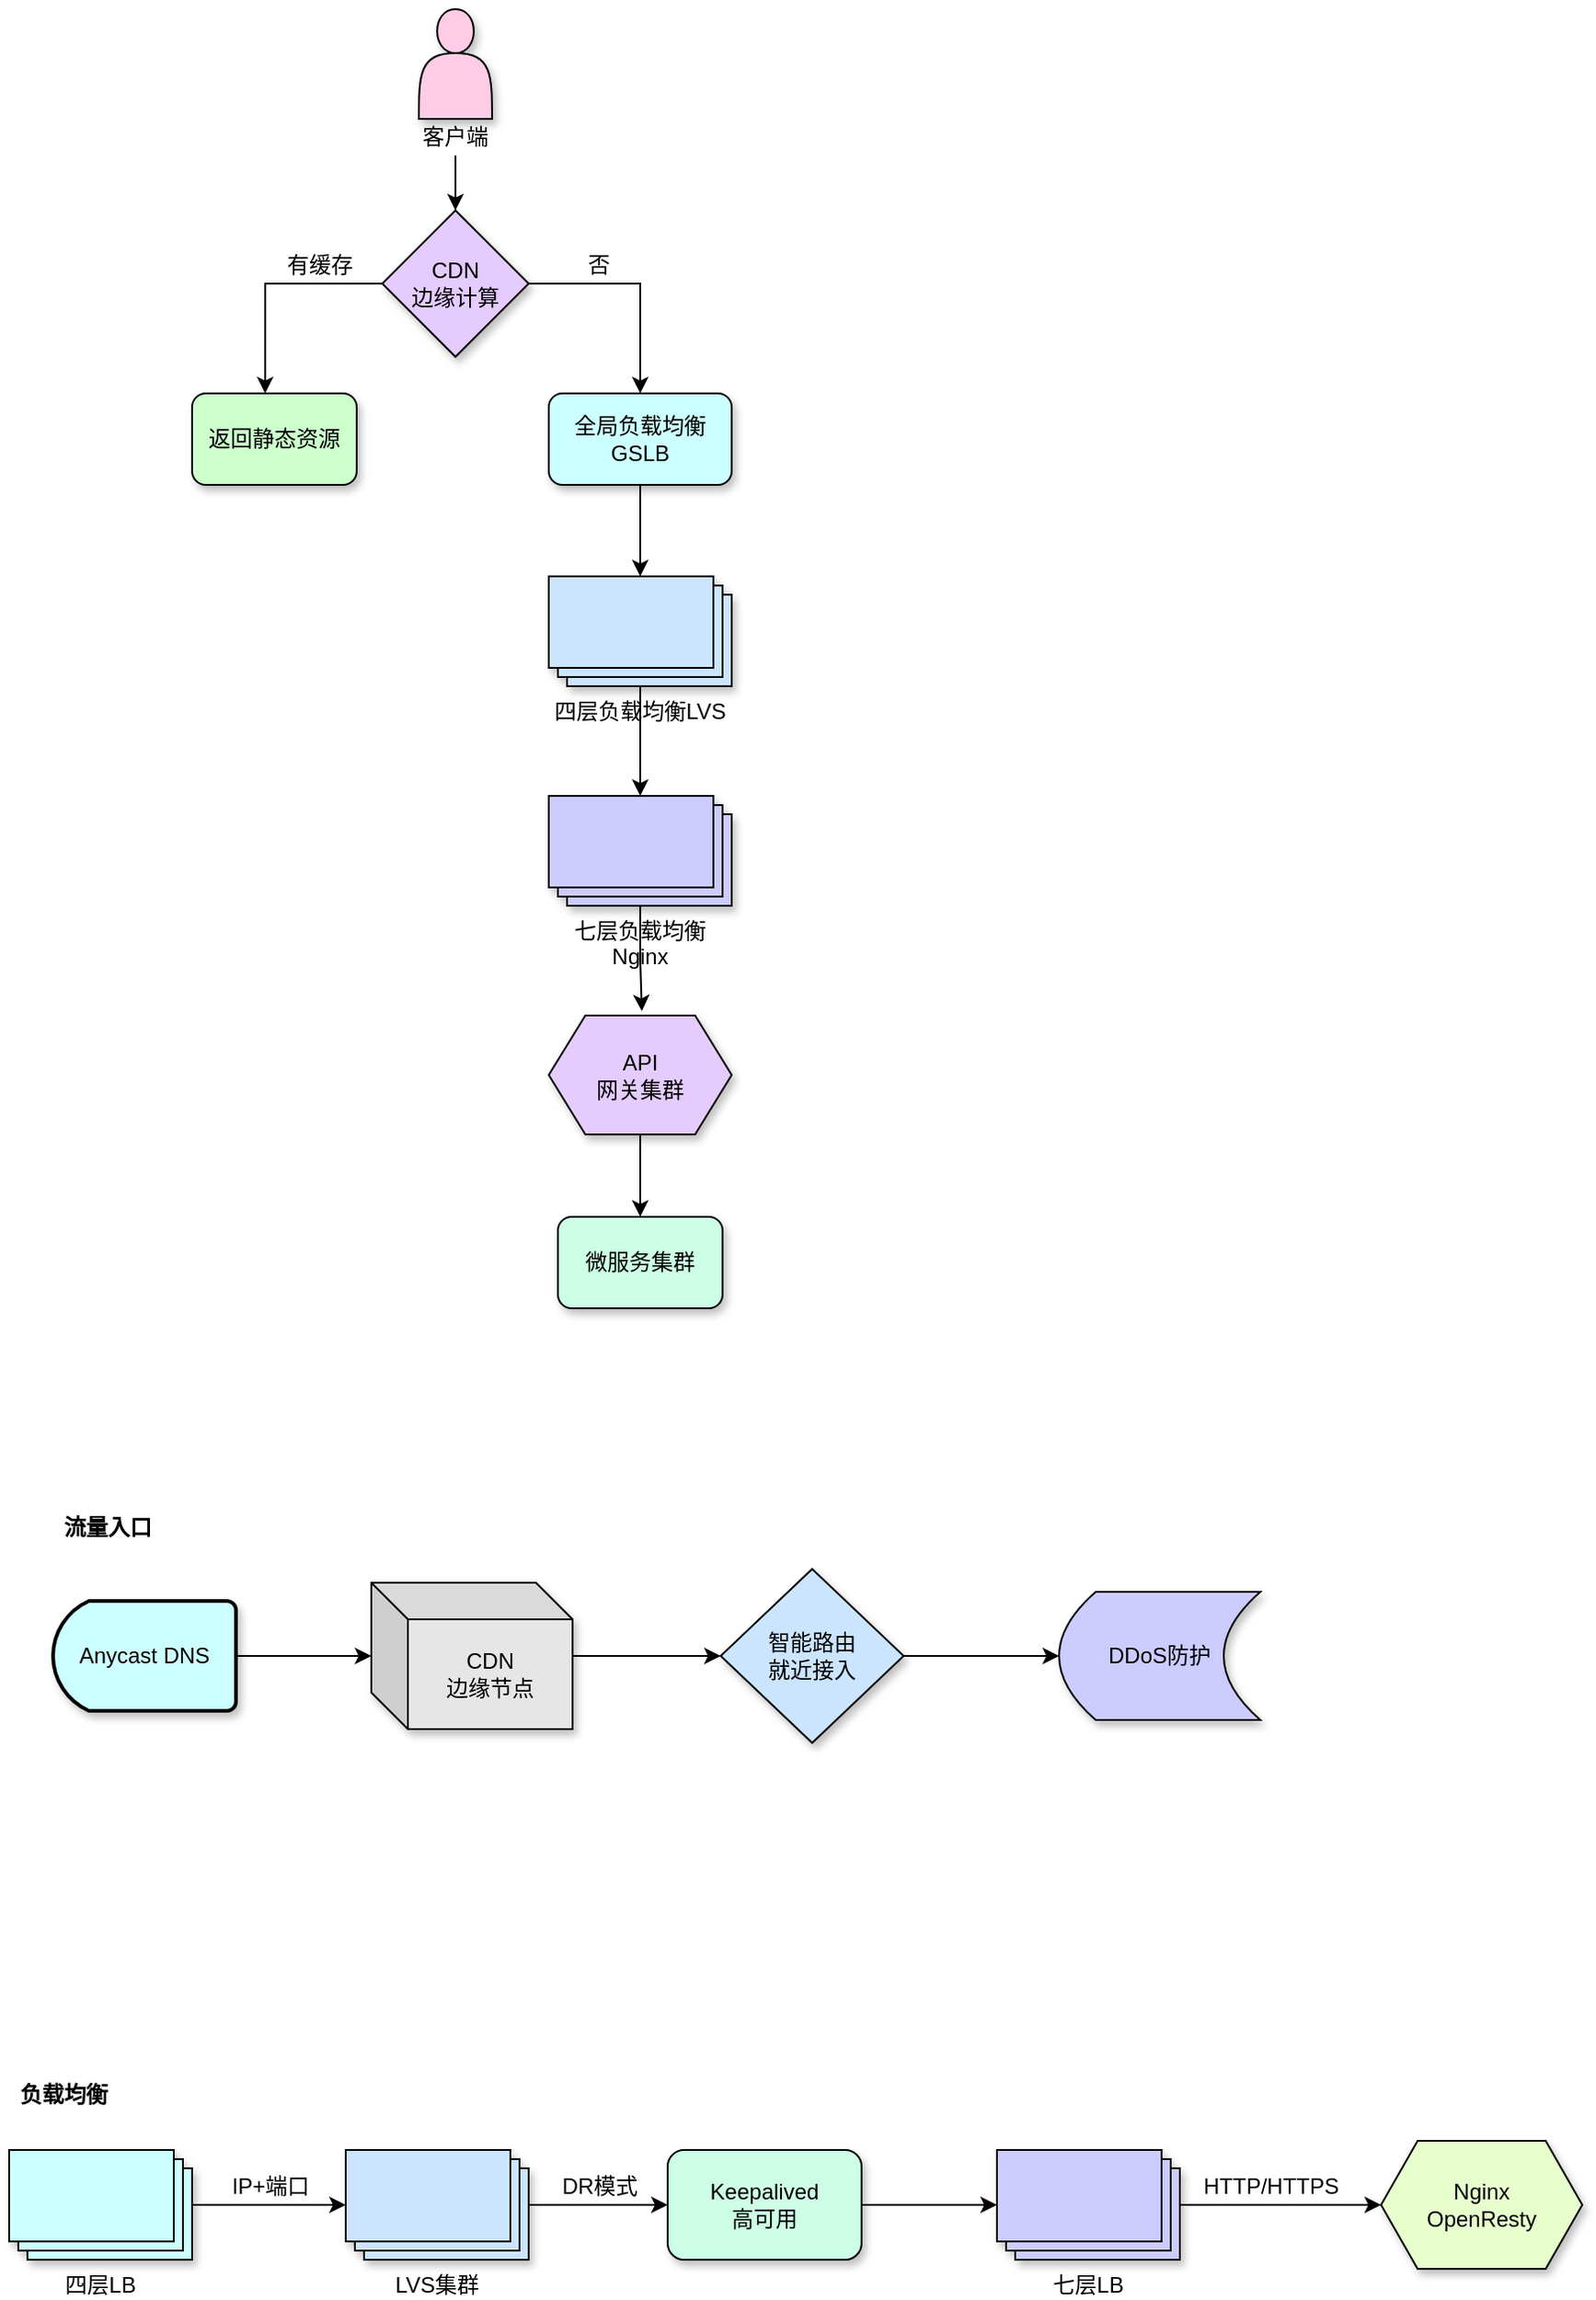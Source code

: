 <mxfile version="28.0.7">
  <diagram name="第 1 页" id="UgM8FfxsNI3zfSPlbwk3">
    <mxGraphModel dx="1295" dy="629" grid="1" gridSize="10" guides="1" tooltips="1" connect="1" arrows="1" fold="1" page="1" pageScale="1" pageWidth="827" pageHeight="1169" math="0" shadow="0">
      <root>
        <mxCell id="0" />
        <mxCell id="1" parent="0" />
        <mxCell id="dd9rRILLbQaEppfjLX-1-6" value="七层负载均衡Nginx" style="verticalLabelPosition=bottom;verticalAlign=top;html=1;shape=mxgraph.basic.layered_rect;dx=10;outlineConnect=0;whiteSpace=wrap;shadow=1;fillColor=#CCCCFF;" parent="1" vertex="1">
          <mxGeometry x="355" y="540" width="100" height="60" as="geometry" />
        </mxCell>
        <mxCell id="G7YPm5RvyC9O0uatV-jY-27" style="edgeStyle=orthogonalEdgeStyle;rounded=0;orthogonalLoop=1;jettySize=auto;html=1;entryX=0.5;entryY=0;entryDx=0;entryDy=0;" edge="1" parent="1" source="dd9rRILLbQaEppfjLX-1-7" target="dd9rRILLbQaEppfjLX-1-27">
          <mxGeometry relative="1" as="geometry" />
        </mxCell>
        <mxCell id="dd9rRILLbQaEppfjLX-1-7" value="API&lt;br&gt;网关集群" style="shape=hexagon;perimeter=hexagonPerimeter2;whiteSpace=wrap;html=1;fixedSize=1;fillColor=#E5CCFF;shadow=1;" parent="1" vertex="1">
          <mxGeometry x="355" y="660" width="100" height="65" as="geometry" />
        </mxCell>
        <mxCell id="dd9rRILLbQaEppfjLX-1-27" value="微服务集群" style="rounded=1;whiteSpace=wrap;html=1;fillColor=#CCFFE6;shadow=1;" parent="1" vertex="1">
          <mxGeometry x="360" y="770" width="90" height="50" as="geometry" />
        </mxCell>
        <mxCell id="dd9rRILLbQaEppfjLX-1-1" value="" style="shape=actor;whiteSpace=wrap;html=1;fillColor=#FFCCE6;shadow=1;" parent="1" vertex="1">
          <mxGeometry x="284" y="110" width="40" height="60" as="geometry" />
        </mxCell>
        <mxCell id="G7YPm5RvyC9O0uatV-jY-23" style="edgeStyle=orthogonalEdgeStyle;rounded=0;orthogonalLoop=1;jettySize=auto;html=1;exitX=1;exitY=0.5;exitDx=0;exitDy=0;entryX=0.5;entryY=0;entryDx=0;entryDy=0;" edge="1" parent="1" source="dd9rRILLbQaEppfjLX-1-2" target="G7YPm5RvyC9O0uatV-jY-19">
          <mxGeometry relative="1" as="geometry" />
        </mxCell>
        <mxCell id="dd9rRILLbQaEppfjLX-1-2" value="CDN&lt;br&gt;边缘计算" style="rhombus;whiteSpace=wrap;html=1;fillColor=#E5CCFF;shadow=1;" parent="1" vertex="1">
          <mxGeometry x="264" y="220" width="80" height="80" as="geometry" />
        </mxCell>
        <mxCell id="dd9rRILLbQaEppfjLX-1-10" style="edgeStyle=orthogonalEdgeStyle;rounded=0;orthogonalLoop=1;jettySize=auto;html=1;entryX=0.5;entryY=0;entryDx=0;entryDy=0;" parent="1" source="dd9rRILLbQaEppfjLX-1-3" target="dd9rRILLbQaEppfjLX-1-2" edge="1">
          <mxGeometry relative="1" as="geometry" />
        </mxCell>
        <mxCell id="dd9rRILLbQaEppfjLX-1-3" value="客户端" style="text;strokeColor=none;align=center;fillColor=none;html=1;verticalAlign=middle;whiteSpace=wrap;rounded=0;" parent="1" vertex="1">
          <mxGeometry x="282" y="170" width="44" height="20" as="geometry" />
        </mxCell>
        <mxCell id="dd9rRILLbQaEppfjLX-1-4" value="返回静态资源" style="rounded=1;whiteSpace=wrap;html=1;fillColor=#CCFFCC;shadow=1;" parent="1" vertex="1">
          <mxGeometry x="160" y="320" width="90" height="50" as="geometry" />
        </mxCell>
        <mxCell id="dd9rRILLbQaEppfjLX-1-11" style="edgeStyle=orthogonalEdgeStyle;rounded=0;orthogonalLoop=1;jettySize=auto;html=1;exitX=0;exitY=0.5;exitDx=0;exitDy=0;entryX=0.444;entryY=0;entryDx=0;entryDy=0;entryPerimeter=0;" parent="1" source="dd9rRILLbQaEppfjLX-1-2" target="dd9rRILLbQaEppfjLX-1-4" edge="1">
          <mxGeometry relative="1" as="geometry" />
        </mxCell>
        <mxCell id="dd9rRILLbQaEppfjLX-1-23" value="有缓存" style="text;strokeColor=none;align=center;fillColor=none;html=1;verticalAlign=middle;whiteSpace=wrap;rounded=0;" parent="1" vertex="1">
          <mxGeometry x="210" y="240" width="40" height="20" as="geometry" />
        </mxCell>
        <mxCell id="dd9rRILLbQaEppfjLX-1-24" value="否" style="text;strokeColor=none;align=center;fillColor=none;html=1;verticalAlign=middle;whiteSpace=wrap;rounded=0;" parent="1" vertex="1">
          <mxGeometry x="370" y="240" width="25" height="20" as="geometry" />
        </mxCell>
        <mxCell id="G7YPm5RvyC9O0uatV-jY-24" style="edgeStyle=orthogonalEdgeStyle;rounded=0;orthogonalLoop=1;jettySize=auto;html=1;" edge="1" parent="1" source="G7YPm5RvyC9O0uatV-jY-19" target="G7YPm5RvyC9O0uatV-jY-21">
          <mxGeometry relative="1" as="geometry" />
        </mxCell>
        <mxCell id="G7YPm5RvyC9O0uatV-jY-19" value="全局负载均衡&lt;div&gt;GSLB&lt;/div&gt;" style="rounded=1;whiteSpace=wrap;html=1;fillColor=#CCFFFF;shadow=1;" vertex="1" parent="1">
          <mxGeometry x="355" y="320" width="100" height="50" as="geometry" />
        </mxCell>
        <mxCell id="G7YPm5RvyC9O0uatV-jY-33" style="edgeStyle=orthogonalEdgeStyle;rounded=0;orthogonalLoop=1;jettySize=auto;html=1;" edge="1" parent="1" source="G7YPm5RvyC9O0uatV-jY-21" target="dd9rRILLbQaEppfjLX-1-6">
          <mxGeometry relative="1" as="geometry" />
        </mxCell>
        <mxCell id="G7YPm5RvyC9O0uatV-jY-21" value="四层负载均衡LVS" style="verticalLabelPosition=bottom;verticalAlign=top;html=1;shape=mxgraph.basic.layered_rect;dx=10;outlineConnect=0;whiteSpace=wrap;fillColor=#CCE5FF;shadow=1;" vertex="1" parent="1">
          <mxGeometry x="355" y="420" width="100" height="60" as="geometry" />
        </mxCell>
        <mxCell id="G7YPm5RvyC9O0uatV-jY-31" style="edgeStyle=orthogonalEdgeStyle;rounded=0;orthogonalLoop=1;jettySize=auto;html=1;entryX=0.509;entryY=-0.036;entryDx=0;entryDy=0;entryPerimeter=0;" edge="1" parent="1" source="dd9rRILLbQaEppfjLX-1-6" target="dd9rRILLbQaEppfjLX-1-7">
          <mxGeometry relative="1" as="geometry" />
        </mxCell>
        <mxCell id="G7YPm5RvyC9O0uatV-jY-39" value="" style="group" vertex="1" connectable="0" parent="1">
          <mxGeometry x="84" y="930" width="660" height="127.5" as="geometry" />
        </mxCell>
        <mxCell id="G7YPm5RvyC9O0uatV-jY-35" style="edgeStyle=orthogonalEdgeStyle;rounded=0;orthogonalLoop=1;jettySize=auto;html=1;" edge="1" parent="G7YPm5RvyC9O0uatV-jY-39" source="G7YPm5RvyC9O0uatV-jY-2" target="G7YPm5RvyC9O0uatV-jY-8">
          <mxGeometry relative="1" as="geometry" />
        </mxCell>
        <mxCell id="G7YPm5RvyC9O0uatV-jY-2" value="Anycast DNS" style="strokeWidth=2;html=1;shape=mxgraph.flowchart.delay;whiteSpace=wrap;fillColor=#CCFFFF;shadow=1;direction=west;" vertex="1" parent="G7YPm5RvyC9O0uatV-jY-39">
          <mxGeometry y="50" width="100" height="60" as="geometry" />
        </mxCell>
        <mxCell id="G7YPm5RvyC9O0uatV-jY-6" value="DDoS防护" style="shape=dataStorage;whiteSpace=wrap;html=1;fixedSize=1;fillColor=#CCCCFF;shadow=1;" vertex="1" parent="G7YPm5RvyC9O0uatV-jY-39">
          <mxGeometry x="550" y="45" width="110" height="70" as="geometry" />
        </mxCell>
        <mxCell id="G7YPm5RvyC9O0uatV-jY-36" style="edgeStyle=orthogonalEdgeStyle;rounded=0;orthogonalLoop=1;jettySize=auto;html=1;entryX=0;entryY=0.5;entryDx=0;entryDy=0;" edge="1" parent="G7YPm5RvyC9O0uatV-jY-39" source="G7YPm5RvyC9O0uatV-jY-8" target="G7YPm5RvyC9O0uatV-jY-34">
          <mxGeometry relative="1" as="geometry" />
        </mxCell>
        <mxCell id="G7YPm5RvyC9O0uatV-jY-8" value="CDN&lt;br&gt;边缘节点" style="shape=cube;whiteSpace=wrap;html=1;boundedLbl=1;backgroundOutline=1;darkOpacity=0.05;darkOpacity2=0.1;fillColor=#E6E6E6;shadow=1;" vertex="1" parent="G7YPm5RvyC9O0uatV-jY-39">
          <mxGeometry x="174" y="40" width="110" height="80" as="geometry" />
        </mxCell>
        <mxCell id="G7YPm5RvyC9O0uatV-jY-37" style="edgeStyle=orthogonalEdgeStyle;rounded=0;orthogonalLoop=1;jettySize=auto;html=1;" edge="1" parent="G7YPm5RvyC9O0uatV-jY-39" source="G7YPm5RvyC9O0uatV-jY-34" target="G7YPm5RvyC9O0uatV-jY-6">
          <mxGeometry relative="1" as="geometry" />
        </mxCell>
        <mxCell id="G7YPm5RvyC9O0uatV-jY-34" value="智能路由&lt;br&gt;就近接入" style="rhombus;whiteSpace=wrap;html=1;fillColor=#CCE5FF;shadow=1;" vertex="1" parent="G7YPm5RvyC9O0uatV-jY-39">
          <mxGeometry x="365" y="32.5" width="100" height="95" as="geometry" />
        </mxCell>
        <mxCell id="G7YPm5RvyC9O0uatV-jY-38" value="&lt;b&gt;流量入口&lt;/b&gt;" style="text;strokeColor=none;align=center;fillColor=none;html=1;verticalAlign=middle;whiteSpace=wrap;rounded=0;" vertex="1" parent="G7YPm5RvyC9O0uatV-jY-39">
          <mxGeometry width="60" height="20" as="geometry" />
        </mxCell>
        <mxCell id="G7YPm5RvyC9O0uatV-jY-55" value="" style="group" vertex="1" connectable="0" parent="1">
          <mxGeometry x="60" y="1240" width="860" height="105" as="geometry" />
        </mxCell>
        <mxCell id="G7YPm5RvyC9O0uatV-jY-40" value="Nginx&lt;br&gt;OpenResty" style="shape=hexagon;perimeter=hexagonPerimeter2;whiteSpace=wrap;html=1;fixedSize=1;fillColor=#E6FFCC;shadow=1;" vertex="1" parent="G7YPm5RvyC9O0uatV-jY-55">
          <mxGeometry x="750" y="35" width="110" height="70" as="geometry" />
        </mxCell>
        <mxCell id="G7YPm5RvyC9O0uatV-jY-52" style="edgeStyle=orthogonalEdgeStyle;rounded=0;orthogonalLoop=1;jettySize=auto;html=1;entryX=0;entryY=0.5;entryDx=0;entryDy=0;" edge="1" parent="G7YPm5RvyC9O0uatV-jY-55" source="G7YPm5RvyC9O0uatV-jY-41" target="G7YPm5RvyC9O0uatV-jY-40">
          <mxGeometry relative="1" as="geometry" />
        </mxCell>
        <mxCell id="G7YPm5RvyC9O0uatV-jY-41" value="七层LB" style="verticalLabelPosition=bottom;verticalAlign=top;html=1;shape=mxgraph.basic.layered_rect;dx=10;outlineConnect=0;whiteSpace=wrap;shadow=1;fillColor=#CCCCFF;" vertex="1" parent="G7YPm5RvyC9O0uatV-jY-55">
          <mxGeometry x="540" y="40" width="100" height="60" as="geometry" />
        </mxCell>
        <mxCell id="G7YPm5RvyC9O0uatV-jY-46" style="edgeStyle=orthogonalEdgeStyle;rounded=0;orthogonalLoop=1;jettySize=auto;html=1;" edge="1" parent="G7YPm5RvyC9O0uatV-jY-55" source="G7YPm5RvyC9O0uatV-jY-42" target="G7YPm5RvyC9O0uatV-jY-43">
          <mxGeometry relative="1" as="geometry" />
        </mxCell>
        <mxCell id="G7YPm5RvyC9O0uatV-jY-42" value="四层LB" style="verticalLabelPosition=bottom;verticalAlign=top;html=1;shape=mxgraph.basic.layered_rect;dx=10;outlineConnect=0;whiteSpace=wrap;fillColor=#CCFFFF;shadow=1;" vertex="1" parent="G7YPm5RvyC9O0uatV-jY-55">
          <mxGeometry y="40" width="100" height="60" as="geometry" />
        </mxCell>
        <mxCell id="G7YPm5RvyC9O0uatV-jY-49" style="edgeStyle=orthogonalEdgeStyle;rounded=0;orthogonalLoop=1;jettySize=auto;html=1;entryX=0;entryY=0.5;entryDx=0;entryDy=0;" edge="1" parent="G7YPm5RvyC9O0uatV-jY-55" source="G7YPm5RvyC9O0uatV-jY-43" target="G7YPm5RvyC9O0uatV-jY-44">
          <mxGeometry relative="1" as="geometry" />
        </mxCell>
        <mxCell id="G7YPm5RvyC9O0uatV-jY-43" value="LVS集群" style="verticalLabelPosition=bottom;verticalAlign=top;html=1;shape=mxgraph.basic.layered_rect;dx=10;outlineConnect=0;whiteSpace=wrap;fillColor=#CCE5FF;shadow=1;" vertex="1" parent="G7YPm5RvyC9O0uatV-jY-55">
          <mxGeometry x="184" y="40" width="100" height="60" as="geometry" />
        </mxCell>
        <mxCell id="G7YPm5RvyC9O0uatV-jY-51" style="edgeStyle=orthogonalEdgeStyle;rounded=0;orthogonalLoop=1;jettySize=auto;html=1;" edge="1" parent="G7YPm5RvyC9O0uatV-jY-55" source="G7YPm5RvyC9O0uatV-jY-44" target="G7YPm5RvyC9O0uatV-jY-41">
          <mxGeometry relative="1" as="geometry" />
        </mxCell>
        <mxCell id="G7YPm5RvyC9O0uatV-jY-44" value="Keepalived&lt;br&gt;高可用" style="rounded=1;whiteSpace=wrap;html=1;fillColor=#CCFFE6;shadow=1;" vertex="1" parent="G7YPm5RvyC9O0uatV-jY-55">
          <mxGeometry x="360" y="40" width="106" height="60" as="geometry" />
        </mxCell>
        <mxCell id="G7YPm5RvyC9O0uatV-jY-47" value="IP+端口" style="text;strokeColor=none;align=center;fillColor=none;html=1;verticalAlign=middle;whiteSpace=wrap;rounded=0;" vertex="1" parent="G7YPm5RvyC9O0uatV-jY-55">
          <mxGeometry x="120" y="50" width="46" height="20" as="geometry" />
        </mxCell>
        <mxCell id="G7YPm5RvyC9O0uatV-jY-50" value="DR模式" style="text;strokeColor=none;align=center;fillColor=none;html=1;verticalAlign=middle;whiteSpace=wrap;rounded=0;" vertex="1" parent="G7YPm5RvyC9O0uatV-jY-55">
          <mxGeometry x="299.5" y="50" width="46" height="20" as="geometry" />
        </mxCell>
        <mxCell id="G7YPm5RvyC9O0uatV-jY-53" value="HTTP/HTTPS" style="text;strokeColor=none;align=center;fillColor=none;html=1;verticalAlign=middle;whiteSpace=wrap;rounded=0;" vertex="1" parent="G7YPm5RvyC9O0uatV-jY-55">
          <mxGeometry x="650" y="50" width="80" height="20" as="geometry" />
        </mxCell>
        <mxCell id="G7YPm5RvyC9O0uatV-jY-54" value="&lt;b&gt;负载均衡&lt;/b&gt;" style="text;strokeColor=none;align=center;fillColor=none;html=1;verticalAlign=middle;whiteSpace=wrap;rounded=0;" vertex="1" parent="G7YPm5RvyC9O0uatV-jY-55">
          <mxGeometry width="60" height="20" as="geometry" />
        </mxCell>
      </root>
    </mxGraphModel>
  </diagram>
</mxfile>
